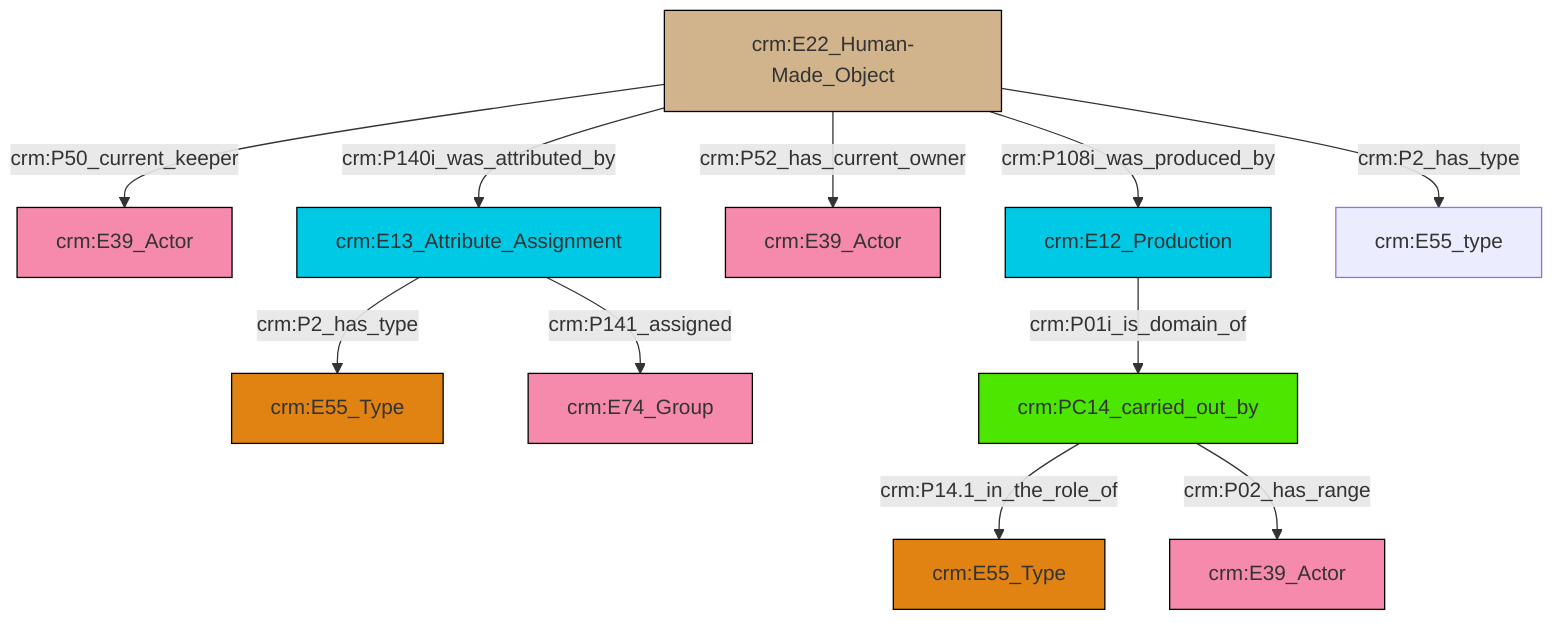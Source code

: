 graph TD
classDef Literal fill:#f2f2f2,stroke:#000000;
classDef CRM_Entity fill:#FFFFFF,stroke:#000000;
classDef Temporal_Entity fill:#00C9E6, stroke:#000000;
classDef Type fill:#E18312, stroke:#000000;
classDef Time-Span fill:#2C9C91, stroke:#000000;
classDef Appellation fill:#FFEB7F, stroke:#000000;
classDef Place fill:#008836, stroke:#000000;
classDef Persistent_Item fill:#B266B2, stroke:#000000;
classDef Conceptual_Object fill:#FFD700, stroke:#000000;
classDef Physical_Thing fill:#D2B48C, stroke:#000000;
classDef Actor fill:#f58aad, stroke:#000000;
classDef PC_Classes fill:#4ce600, stroke:#000000;
classDef Multi fill:#cccccc,stroke:#000000;

2["crm:E13_Attribute_Assignment"]:::Temporal_Entity -->|crm:P2_has_type| 0["crm:E55_Type"]:::Type
8["crm:E22_Human-Made_Object"]:::Physical_Thing -->|crm:P50_current_keeper| 9["crm:E39_Actor"]:::Actor
12["crm:PC14_carried_out_by"]:::PC_Classes -->|crm:P14.1_in_the_role_of| 13["crm:E55_Type"]:::Type
12["crm:PC14_carried_out_by"]:::PC_Classes -->|crm:P02_has_range| 4["crm:E39_Actor"]:::Actor
2["crm:E13_Attribute_Assignment"]:::Temporal_Entity -->|crm:P141_assigned| 15["crm:E74_Group"]:::Actor
8["crm:E22_Human-Made_Object"]:::Physical_Thing -->|crm:P140i_was_attributed_by| 2["crm:E13_Attribute_Assignment"]:::Temporal_Entity
8["crm:E22_Human-Made_Object"]:::Physical_Thing -->|crm:P52_has_current_owner| 17["crm:E39_Actor"]:::Actor
8["crm:E22_Human-Made_Object"]:::Physical_Thing -->|crm:P108i_was_produced_by| 10["crm:E12_Production"]:::Temporal_Entity
10["crm:E12_Production"]:::Temporal_Entity -->|crm:P01i_is_domain_of| 12["crm:PC14_carried_out_by"]:::PC_Classes
8["crm:E22_Human-Made_Object"]:::Physical_Thing -->|crm:P2_has_type| 6["crm:E55_type"]:::Default